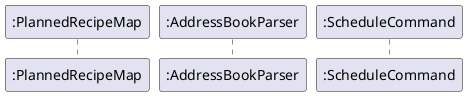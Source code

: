 @startuml
participant ":PlannedRecipeMap" as PlannedRecipeMap
participant ":AddressBookParser" as AddressBookParser
participant ":ScheduleCommand" as ScheduleCommand

@enduml